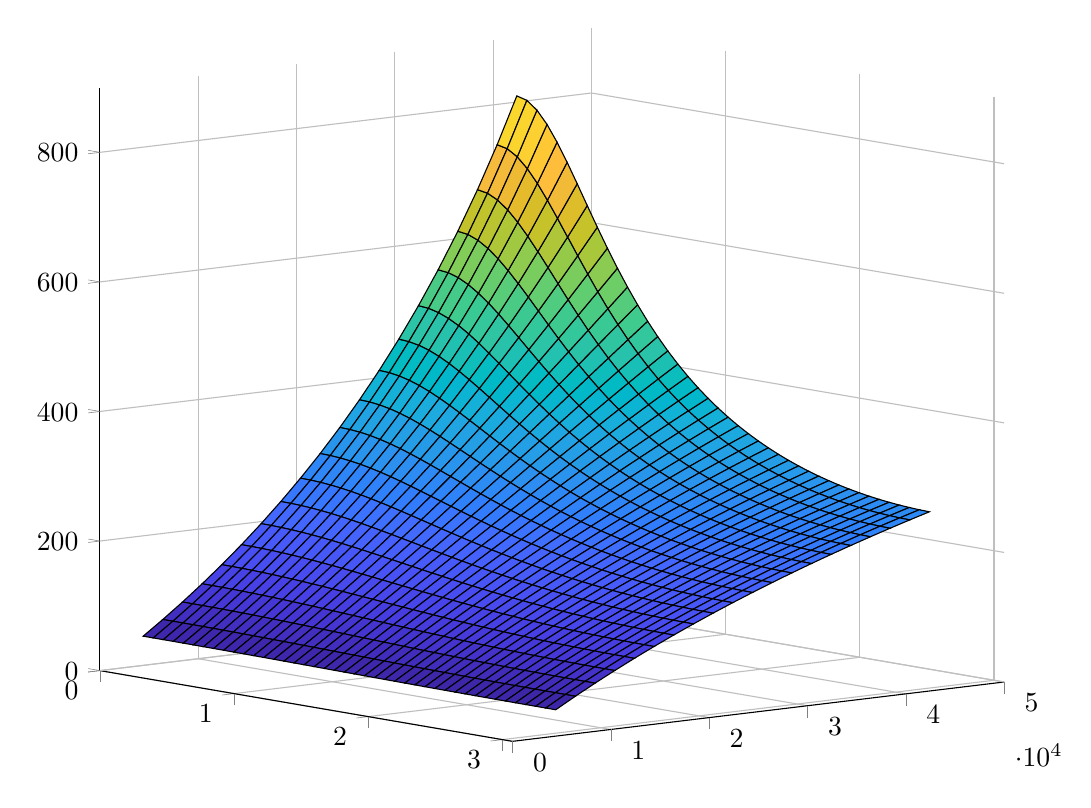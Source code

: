 % This file was created by matlab2tikz.
%
%The latest updates can be retrieved from
%  http://www.mathworks.com/matlabcentral/fileexchange/22022-matlab2tikz-matlab2tikz
%where you can also make suggestions and rate matlab2tikz.
%
\begin{tikzpicture}

\begin{axis}[%
width=4.521in,
height=3.566in,
at={(0.758in,0.481in)},
scale only axis,
xmin=0,
xmax=3.075,
tick align=outside,
ymin=0,
ymax=50000,
zmin=0,
zmax=900,
view={-310}{9},
axis background/.style={fill=white},
axis x line*=bottom,
axis y line*=left,
axis z line*=left,
xmajorgrids,
ymajorgrids,
zmajorgrids
]

\addplot3[%
surf,
shader=flat corner, draw=black, z buffer=sort, colormap={mymap}{[1pt] rgb(0pt)=(0.242,0.15,0.66); rgb(1pt)=(0.244,0.153,0.673); rgb(2pt)=(0.246,0.157,0.685); rgb(3pt)=(0.248,0.161,0.696); rgb(4pt)=(0.25,0.165,0.707); rgb(5pt)=(0.252,0.169,0.718); rgb(6pt)=(0.254,0.173,0.729); rgb(7pt)=(0.256,0.177,0.739); rgb(8pt)=(0.258,0.181,0.75); rgb(9pt)=(0.259,0.185,0.761); rgb(11pt)=(0.263,0.193,0.783); rgb(12pt)=(0.265,0.197,0.794); rgb(13pt)=(0.266,0.201,0.804); rgb(14pt)=(0.268,0.205,0.815); rgb(15pt)=(0.269,0.209,0.825); rgb(16pt)=(0.27,0.214,0.835); rgb(17pt)=(0.272,0.218,0.844); rgb(18pt)=(0.273,0.223,0.853); rgb(19pt)=(0.274,0.228,0.861); rgb(20pt)=(0.275,0.233,0.869); rgb(21pt)=(0.276,0.238,0.877); rgb(22pt)=(0.277,0.243,0.884); rgb(23pt)=(0.277,0.249,0.891); rgb(24pt)=(0.278,0.254,0.897); rgb(25pt)=(0.279,0.26,0.903); rgb(26pt)=(0.279,0.265,0.909); rgb(27pt)=(0.28,0.271,0.915); rgb(28pt)=(0.28,0.276,0.92); rgb(29pt)=(0.281,0.282,0.925); rgb(30pt)=(0.281,0.287,0.93); rgb(31pt)=(0.281,0.293,0.935); rgb(32pt)=(0.281,0.298,0.94); rgb(33pt)=(0.281,0.304,0.944); rgb(34pt)=(0.281,0.309,0.948); rgb(35pt)=(0.281,0.315,0.952); rgb(36pt)=(0.281,0.32,0.956); rgb(37pt)=(0.281,0.326,0.96); rgb(38pt)=(0.281,0.331,0.964); rgb(39pt)=(0.28,0.337,0.967); rgb(40pt)=(0.28,0.342,0.97); rgb(41pt)=(0.279,0.347,0.973); rgb(42pt)=(0.278,0.353,0.976); rgb(43pt)=(0.278,0.358,0.979); rgb(44pt)=(0.277,0.364,0.982); rgb(45pt)=(0.275,0.369,0.984); rgb(46pt)=(0.274,0.375,0.986); rgb(47pt)=(0.273,0.38,0.988); rgb(48pt)=(0.271,0.386,0.99); rgb(49pt)=(0.269,0.392,0.991); rgb(50pt)=(0.267,0.397,0.992); rgb(51pt)=(0.265,0.403,0.994); rgb(52pt)=(0.262,0.409,0.995); rgb(53pt)=(0.259,0.414,0.996); rgb(54pt)=(0.256,0.42,0.997); rgb(55pt)=(0.252,0.426,0.997); rgb(56pt)=(0.247,0.432,0.998); rgb(57pt)=(0.242,0.438,0.999); rgb(58pt)=(0.237,0.444,1.0); rgb(59pt)=(0.231,0.45,1.0); rgb(60pt)=(0.225,0.456,0.999); rgb(61pt)=(0.219,0.462,0.997); rgb(62pt)=(0.213,0.468,0.995); rgb(63pt)=(0.207,0.474,0.993); rgb(64pt)=(0.201,0.48,0.991); rgb(65pt)=(0.195,0.486,0.989); rgb(66pt)=(0.19,0.492,0.987); rgb(67pt)=(0.187,0.497,0.984); rgb(68pt)=(0.185,0.503,0.982); rgb(69pt)=(0.183,0.508,0.979); rgb(70pt)=(0.182,0.514,0.977); rgb(71pt)=(0.181,0.519,0.974); rgb(72pt)=(0.179,0.524,0.971); rgb(73pt)=(0.178,0.53,0.968); rgb(74pt)=(0.178,0.535,0.964); rgb(75pt)=(0.177,0.54,0.96); rgb(76pt)=(0.177,0.545,0.956); rgb(77pt)=(0.176,0.55,0.952); rgb(78pt)=(0.175,0.555,0.947); rgb(79pt)=(0.174,0.56,0.943); rgb(80pt)=(0.172,0.566,0.939); rgb(81pt)=(0.169,0.571,0.936); rgb(82pt)=(0.165,0.576,0.932); rgb(83pt)=(0.161,0.581,0.929); rgb(84pt)=(0.157,0.585,0.925); rgb(85pt)=(0.154,0.59,0.922); rgb(86pt)=(0.151,0.595,0.918); rgb(87pt)=(0.149,0.6,0.915); rgb(88pt)=(0.147,0.604,0.911); rgb(89pt)=(0.146,0.609,0.908); rgb(90pt)=(0.145,0.614,0.905); rgb(91pt)=(0.143,0.618,0.902); rgb(92pt)=(0.141,0.623,0.9); rgb(93pt)=(0.138,0.627,0.897); rgb(94pt)=(0.135,0.632,0.895); rgb(95pt)=(0.132,0.636,0.893); rgb(96pt)=(0.129,0.641,0.891); rgb(97pt)=(0.125,0.645,0.889); rgb(98pt)=(0.122,0.65,0.886); rgb(99pt)=(0.118,0.654,0.883); rgb(100pt)=(0.115,0.658,0.88); rgb(101pt)=(0.112,0.663,0.877); rgb(102pt)=(0.108,0.667,0.873); rgb(103pt)=(0.105,0.671,0.87); rgb(104pt)=(0.101,0.675,0.865); rgb(105pt)=(0.096,0.679,0.861); rgb(106pt)=(0.091,0.683,0.856); rgb(107pt)=(0.086,0.686,0.851); rgb(108pt)=(0.079,0.69,0.846); rgb(109pt)=(0.071,0.694,0.841); rgb(110pt)=(0.063,0.697,0.836); rgb(111pt)=(0.053,0.701,0.83); rgb(112pt)=(0.043,0.704,0.824); rgb(113pt)=(0.033,0.707,0.818); rgb(114pt)=(0.023,0.71,0.812); rgb(115pt)=(0.015,0.713,0.806); rgb(116pt)=(0.009,0.716,0.8); rgb(117pt)=(0.005,0.719,0.794); rgb(118pt)=(0.002,0.722,0.788); rgb(119pt)=(0.001,0.725,0.781); rgb(120pt)=(0.002,0.728,0.775); rgb(121pt)=(0.005,0.73,0.769); rgb(122pt)=(0.009,0.733,0.762); rgb(123pt)=(0.016,0.735,0.756); rgb(124pt)=(0.025,0.738,0.749); rgb(125pt)=(0.037,0.74,0.743); rgb(126pt)=(0.05,0.742,0.736); rgb(127pt)=(0.064,0.745,0.729); rgb(128pt)=(0.077,0.747,0.722); rgb(129pt)=(0.09,0.749,0.716); rgb(130pt)=(0.102,0.751,0.709); rgb(131pt)=(0.114,0.753,0.702); rgb(132pt)=(0.125,0.755,0.695); rgb(133pt)=(0.135,0.757,0.688); rgb(134pt)=(0.145,0.759,0.681); rgb(135pt)=(0.153,0.761,0.674); rgb(136pt)=(0.161,0.763,0.667); rgb(137pt)=(0.168,0.766,0.66); rgb(138pt)=(0.174,0.768,0.653); rgb(139pt)=(0.18,0.77,0.645); rgb(140pt)=(0.185,0.772,0.638); rgb(141pt)=(0.191,0.774,0.63); rgb(142pt)=(0.195,0.776,0.623); rgb(143pt)=(0.2,0.779,0.615); rgb(144pt)=(0.206,0.781,0.607); rgb(145pt)=(0.212,0.783,0.598); rgb(146pt)=(0.218,0.785,0.59); rgb(147pt)=(0.224,0.787,0.581); rgb(148pt)=(0.232,0.789,0.573); rgb(149pt)=(0.24,0.79,0.564); rgb(150pt)=(0.249,0.792,0.555); rgb(151pt)=(0.259,0.794,0.545); rgb(152pt)=(0.27,0.795,0.536); rgb(153pt)=(0.281,0.796,0.527); rgb(154pt)=(0.293,0.797,0.517); rgb(155pt)=(0.305,0.798,0.507); rgb(156pt)=(0.318,0.799,0.497); rgb(157pt)=(0.33,0.8,0.488); rgb(158pt)=(0.342,0.801,0.477); rgb(159pt)=(0.355,0.802,0.467); rgb(160pt)=(0.367,0.802,0.456); rgb(161pt)=(0.38,0.803,0.445); rgb(162pt)=(0.392,0.803,0.434); rgb(163pt)=(0.405,0.803,0.423); rgb(164pt)=(0.418,0.803,0.412); rgb(165pt)=(0.432,0.803,0.401); rgb(166pt)=(0.446,0.802,0.39); rgb(167pt)=(0.461,0.802,0.38); rgb(168pt)=(0.475,0.801,0.369); rgb(169pt)=(0.49,0.8,0.359); rgb(170pt)=(0.504,0.799,0.348); rgb(171pt)=(0.519,0.798,0.337); rgb(172pt)=(0.533,0.797,0.327); rgb(173pt)=(0.547,0.796,0.316); rgb(175pt)=(0.575,0.793,0.294); rgb(176pt)=(0.589,0.791,0.283); rgb(177pt)=(0.602,0.79,0.273); rgb(178pt)=(0.616,0.788,0.262); rgb(179pt)=(0.63,0.786,0.252); rgb(180pt)=(0.643,0.784,0.242); rgb(181pt)=(0.657,0.782,0.233); rgb(182pt)=(0.67,0.78,0.224); rgb(183pt)=(0.683,0.777,0.215); rgb(184pt)=(0.696,0.775,0.207); rgb(185pt)=(0.709,0.773,0.2); rgb(186pt)=(0.722,0.77,0.192); rgb(187pt)=(0.734,0.768,0.185); rgb(188pt)=(0.747,0.765,0.178); rgb(189pt)=(0.759,0.763,0.172); rgb(190pt)=(0.771,0.76,0.166); rgb(191pt)=(0.783,0.758,0.161); rgb(192pt)=(0.794,0.755,0.157); rgb(193pt)=(0.806,0.753,0.155); rgb(194pt)=(0.817,0.75,0.153); rgb(195pt)=(0.828,0.748,0.154); rgb(196pt)=(0.839,0.746,0.155); rgb(197pt)=(0.85,0.744,0.156); rgb(198pt)=(0.86,0.741,0.159); rgb(199pt)=(0.87,0.739,0.162); rgb(200pt)=(0.88,0.737,0.165); rgb(201pt)=(0.89,0.735,0.17); rgb(202pt)=(0.9,0.734,0.175); rgb(203pt)=(0.909,0.732,0.181); rgb(204pt)=(0.918,0.731,0.189); rgb(205pt)=(0.927,0.73,0.197); rgb(206pt)=(0.936,0.729,0.206); rgb(207pt)=(0.944,0.729,0.215); rgb(208pt)=(0.952,0.728,0.224); rgb(209pt)=(0.961,0.729,0.231); rgb(210pt)=(0.969,0.729,0.237); rgb(211pt)=(0.977,0.73,0.242); rgb(212pt)=(0.984,0.733,0.245); rgb(213pt)=(0.99,0.737,0.243); rgb(214pt)=(0.995,0.741,0.239); rgb(215pt)=(0.997,0.746,0.235); rgb(216pt)=(0.997,0.751,0.231); rgb(217pt)=(0.997,0.757,0.227); rgb(218pt)=(0.997,0.763,0.222); rgb(219pt)=(0.997,0.768,0.218); rgb(220pt)=(0.997,0.774,0.214); rgb(221pt)=(0.996,0.78,0.209); rgb(222pt)=(0.996,0.786,0.205); rgb(223pt)=(0.995,0.791,0.201); rgb(224pt)=(0.994,0.797,0.197); rgb(225pt)=(0.992,0.803,0.194); rgb(226pt)=(0.991,0.809,0.191); rgb(227pt)=(0.989,0.816,0.188); rgb(228pt)=(0.986,0.822,0.185); rgb(229pt)=(0.984,0.828,0.182); rgb(230pt)=(0.981,0.834,0.179); rgb(231pt)=(0.978,0.84,0.176); rgb(232pt)=(0.975,0.847,0.173); rgb(233pt)=(0.972,0.853,0.17); rgb(234pt)=(0.969,0.859,0.167); rgb(235pt)=(0.967,0.865,0.164); rgb(236pt)=(0.965,0.872,0.161); rgb(237pt)=(0.963,0.878,0.158); rgb(238pt)=(0.962,0.884,0.156); rgb(239pt)=(0.961,0.89,0.153); rgb(240pt)=(0.96,0.896,0.151); rgb(241pt)=(0.96,0.902,0.148); rgb(242pt)=(0.96,0.908,0.145); rgb(243pt)=(0.96,0.914,0.142); rgb(244pt)=(0.96,0.92,0.138); rgb(245pt)=(0.961,0.926,0.134); rgb(246pt)=(0.962,0.932,0.13); rgb(247pt)=(0.963,0.938,0.126); rgb(248pt)=(0.964,0.944,0.122); rgb(249pt)=(0.966,0.949,0.117); rgb(250pt)=(0.967,0.955,0.112); rgb(251pt)=(0.969,0.961,0.106); rgb(252pt)=(0.971,0.967,0.1); rgb(253pt)=(0.973,0.972,0.094); rgb(254pt)=(0.975,0.978,0.087); rgb(255pt)=(0.977,0.984,0.081)}, mesh/rows=42]
table[row sep=crcr, point meta=\thisrow{c}] {%
%
x	y	z	c\\
0	4400	45.073	45.073\\
0	6400	67.2	67.2\\
0	8400	90.462	90.462\\
0	10400	114.947	114.947\\
0	12400	140.757	140.757\\
0	14400	168	168\\
0	16400	196.8	196.8\\
0	18400	227.294	227.294\\
0	20400	259.636	259.636\\
0	22400	294	294\\
0	24400	330.581	330.581\\
0	26400	369.6	369.6\\
0	28400	411.31	411.31\\
0	30400	456	456\\
0	32400	504	504\\
0	34400	555.692	555.692\\
0	36400	611.52	611.52\\
0	38400	672	672\\
0	40400	737.739	737.739\\
0	42400	809.455	809.455\\
0.075	4400	45.066	45.066\\
0.075	6400	67.184	67.184\\
0.075	8400	90.431	90.431\\
0.075	10400	114.897	114.897\\
0.075	12400	140.679	140.679\\
0.075	14400	167.887	167.887\\
0.075	16400	196.64	196.64\\
0.075	18400	227.075	227.075\\
0.075	20400	259.342	259.342\\
0.075	22400	293.61	293.61\\
0.075	24400	330.072	330.072\\
0.075	26400	368.943	368.943\\
0.075	28400	410.47	410.47\\
0.075	30400	454.93	454.93\\
0.075	32400	502.645	502.645\\
0.075	34400	553.983	553.983\\
0.075	36400	609.369	609.369\\
0.075	38400	669.296	669.296\\
0.075	40400	734.342	734.342\\
0.075	42400	805.183	805.183\\
0.15	4400	45.045	45.045\\
0.15	6400	67.135	67.135\\
0.15	8400	90.341	90.341\\
0.15	10400	114.747	114.747\\
0.15	12400	140.449	140.449\\
0.15	14400	167.549	167.549\\
0.15	16400	196.164	196.164\\
0.15	18400	226.422	226.422\\
0.15	20400	258.465	258.465\\
0.15	22400	292.452	292.452\\
0.15	24400	328.563	328.563\\
0.15	26400	366.998	366.998\\
0.15	28400	407.982	407.982\\
0.15	30400	451.771	451.771\\
0.15	32400	498.653	498.653\\
0.15	34400	548.958	548.958\\
0.15	36400	603.061	603.061\\
0.15	38400	661.391	661.391\\
0.15	40400	724.442	724.442\\
0.15	42400	792.785	792.785\\
0.225	4400	45.009	45.009\\
0.225	6400	67.054	67.054\\
0.225	8400	90.191	90.191\\
0.225	10400	114.499	114.499\\
0.225	12400	140.068	140.068\\
0.225	14400	166.993	166.993\\
0.225	16400	195.381	195.381\\
0.225	18400	225.35	225.35\\
0.225	20400	257.028	257.028\\
0.225	22400	290.56	290.56\\
0.225	24400	326.103	326.103\\
0.225	26400	363.835	363.835\\
0.225	28400	403.951	403.951\\
0.225	30400	446.668	446.668\\
0.225	32400	492.23	492.23\\
0.225	34400	540.908	540.908\\
0.225	36400	593.006	593.006\\
0.225	38400	648.861	648.861\\
0.225	40400	708.854	708.854\\
0.225	42400	773.407	773.407\\
0.3	4400	44.96	44.96\\
0.3	6400	66.942	66.942\\
0.3	8400	89.983	89.983\\
0.3	10400	114.157	114.157\\
0.3	12400	139.543	139.543\\
0.3	14400	166.228	166.228\\
0.3	16400	194.306	194.306\\
0.3	18400	223.882	223.882\\
0.3	20400	255.068	255.068\\
0.3	22400	287.985	287.985\\
0.3	24400	322.769	322.769\\
0.3	26400	359.565	359.565\\
0.3	28400	398.532	398.532\\
0.3	30400	439.843	439.843\\
0.3	32400	483.687	483.687\\
0.3	34400	530.269	530.269\\
0.3	36400	579.81	579.81\\
0.3	38400	632.548	632.548\\
0.3	40400	688.738	688.738\\
0.3	42400	748.652	748.652\\
0.375	4400	44.897	44.897\\
0.375	6400	66.8	66.8\\
0.375	8400	89.721	89.721\\
0.375	10400	113.724	113.724\\
0.375	12400	138.881	138.881\\
0.375	14400	165.266	165.266\\
0.375	16400	192.961	192.961\\
0.375	18400	222.051	222.051\\
0.375	20400	252.63	252.63\\
0.375	22400	284.797	284.797\\
0.375	24400	318.659	318.659\\
0.375	26400	354.328	354.328\\
0.375	28400	391.924	391.924\\
0.375	30400	431.572	431.572\\
0.375	32400	473.406	473.406\\
0.375	34400	517.563	517.563\\
0.375	36400	564.185	564.185\\
0.375	38400	613.414	613.414\\
0.375	40400	665.395	665.395\\
0.375	42400	720.265	720.265\\
0.45	4400	44.822	44.822\\
0.45	6400	66.629	66.629\\
0.45	8400	89.406	89.406\\
0.45	10400	113.207	113.207\\
0.45	12400	138.093	138.093\\
0.45	14400	164.124	164.124\\
0.45	16400	191.368	191.368\\
0.45	18400	219.892	219.892\\
0.45	20400	249.77	249.77\\
0.45	22400	281.076	281.076\\
0.45	24400	313.887	313.887\\
0.45	26400	348.284	348.284\\
0.45	28400	384.347	384.347\\
0.45	30400	422.157	422.157\\
0.45	32400	461.795	461.795\\
0.45	34400	503.337	503.337\\
0.45	36400	546.857	546.857\\
0.45	38400	592.418	592.418\\
0.45	40400	640.075	640.075\\
0.45	42400	689.865	689.865\\
0.525	4400	44.734	44.734\\
0.525	6400	66.431	66.431\\
0.525	8400	89.042	89.042\\
0.525	10400	112.612	112.612\\
0.525	12400	137.188	137.188\\
0.525	14400	162.82	162.82\\
0.525	16400	189.556	189.556\\
0.525	18400	217.449	217.449\\
0.525	20400	246.548	246.548\\
0.525	22400	276.907	276.907\\
0.525	24400	308.574	308.574\\
0.525	26400	341.599	341.599\\
0.525	28400	376.027	376.027\\
0.525	30400	411.899	411.899\\
0.525	32400	449.252	449.252\\
0.525	34400	488.114	488.114\\
0.525	36400	528.501	528.501\\
0.525	38400	570.421	570.421\\
0.525	40400	613.862	613.862\\
0.525	42400	658.795	658.795\\
0.6	4400	44.635	44.635\\
0.6	6400	66.208	66.208\\
0.6	8400	88.634	88.634\\
0.6	10400	111.946	111.946\\
0.6	12400	136.18	136.18\\
0.6	14400	161.372	161.372\\
0.6	16400	187.555	187.555\\
0.6	18400	214.763	214.763\\
0.6	20400	243.028	243.028\\
0.6	22400	272.379	272.379\\
0.6	24400	302.842	302.842\\
0.6	26400	334.437	334.437\\
0.6	28400	367.182	367.182\\
0.6	30400	401.085	401.085\\
0.6	32400	436.146	436.146\\
0.6	34400	472.357	472.357\\
0.6	36400	509.697	509.697\\
0.6	38400	548.132	548.132\\
0.6	40400	587.611	587.611\\
0.6	42400	628.067	628.067\\
0.675	4400	44.525	44.525\\
0.675	6400	65.962	65.962\\
0.675	8400	88.184	88.184\\
0.675	10400	111.216	111.216\\
0.675	12400	135.081	135.081\\
0.675	14400	159.8	159.8\\
0.675	16400	185.394	185.394\\
0.675	18400	211.88	211.88\\
0.675	20400	239.272	239.272\\
0.675	22400	267.579	267.579\\
0.675	24400	296.806	296.806\\
0.675	26400	326.953	326.953\\
0.675	28400	358.012	358.012\\
0.675	30400	389.966	389.966\\
0.675	32400	422.792	422.792\\
0.675	34400	456.455	456.455\\
0.675	36400	490.91	490.91\\
0.675	38400	526.099	526.099\\
0.675	40400	561.951	561.951\\
0.675	42400	598.381	598.381\\
0.75	4400	44.405	44.405\\
0.75	6400	65.694	65.694\\
0.75	8400	87.698	87.698\\
0.75	10400	110.43	110.43\\
0.75	12400	133.903	133.903\\
0.75	14400	158.126	158.126\\
0.75	16400	183.105	183.105\\
0.75	18400	208.844	208.844\\
0.75	20400	235.34	235.34\\
0.75	22400	262.589	262.589\\
0.75	24400	290.576	290.576\\
0.75	26400	319.285	319.285\\
0.75	28400	348.691	348.691\\
0.75	30400	378.759	378.759\\
0.75	32400	409.451	409.451\\
0.75	34400	440.715	440.715\\
0.75	36400	472.493	472.493\\
0.75	38400	504.716	504.716\\
0.75	40400	537.307	537.307\\
0.75	42400	570.178	570.178\\
0.825	4400	44.276	44.276\\
0.825	6400	65.408	65.408\\
0.825	8400	87.18	87.18\\
0.825	10400	109.597	109.597\\
0.825	12400	132.661	132.661\\
0.825	14400	156.369	156.369\\
0.825	16400	180.717	180.717\\
0.825	18400	205.696	205.696\\
0.825	20400	231.291	231.291\\
0.825	22400	257.483	257.483\\
0.825	24400	284.247	284.247\\
0.825	26400	311.554	311.554\\
0.825	28400	339.366	339.366\\
0.825	30400	367.64	367.64\\
0.825	32400	396.326	396.326\\
0.825	34400	425.366	425.366\\
0.825	36400	454.697	454.697\\
0.825	38400	484.249	484.249\\
0.825	40400	513.944	513.944\\
0.825	42400	543.7	543.7\\
0.9	4400	44.139	44.139\\
0.9	6400	65.105	65.105\\
0.9	8400	86.635	86.635\\
0.9	10400	108.725	108.725\\
0.9	12400	131.367	131.367\\
0.9	14400	154.55	154.55\\
0.9	16400	178.259	178.259\\
0.9	18400	202.475	202.475\\
0.9	20400	227.174	227.174\\
0.9	22400	252.328	252.328\\
0.9	24400	277.903	277.903\\
0.9	26400	303.861	303.861\\
0.9	28400	330.159	330.159\\
0.9	30400	356.747	356.747\\
0.9	32400	383.571	383.571\\
0.9	34400	410.574	410.574\\
0.9	36400	437.692	437.692\\
0.9	38400	464.858	464.858\\
0.9	40400	492.003	492.003\\
0.9	42400	519.051	519.051\\
0.975	4400	43.995	43.995\\
0.975	6400	64.788	64.788\\
0.975	8400	86.068	86.068\\
0.975	10400	107.822	107.822\\
0.975	12400	130.035	130.035\\
0.975	14400	152.687	152.687\\
0.975	16400	175.756	175.756\\
0.975	18400	199.216	199.216\\
0.975	20400	223.036	223.036\\
0.975	22400	247.181	247.181\\
0.975	24400	271.613	271.613\\
0.975	26400	296.289	296.289\\
0.975	28400	321.161	321.161\\
0.975	30400	346.182	346.182\\
0.975	32400	371.296	371.296\\
0.975	34400	396.448	396.448\\
0.975	36400	421.579	421.579\\
0.975	38400	446.629	446.629\\
0.975	40400	471.536	471.536\\
0.975	42400	496.239	496.239\\
1.05	4400	43.845	43.845\\
1.05	6400	64.46	64.46\\
1.05	8400	85.483	85.483\\
1.05	10400	106.895	106.895\\
1.05	12400	128.675	128.675\\
1.05	14400	150.798	150.798\\
1.05	16400	173.234	173.234\\
1.05	18400	195.952	195.952\\
1.05	20400	218.918	218.918\\
1.05	22400	242.093	242.093\\
1.05	24400	265.435	265.435\\
1.05	26400	288.902	288.902\\
1.05	28400	312.446	312.446\\
1.05	30400	336.02	336.02\\
1.05	32400	359.572	359.572\\
1.05	34400	383.053	383.053\\
1.05	36400	406.409	406.409\\
1.05	38400	429.589	429.589\\
1.05	40400	452.54	452.54\\
1.05	42400	475.211	475.211\\
1.125	4400	43.69	43.69\\
1.125	6400	64.122	64.122\\
1.125	8400	84.885	84.885\\
1.125	10400	105.953	105.953\\
1.125	12400	127.301	127.301\\
1.125	14400	148.898	148.898\\
1.125	16400	170.713	170.713\\
1.125	18400	192.71	192.71\\
1.125	20400	214.853	214.853\\
1.125	22400	237.102	237.102\\
1.125	24400	259.415	259.415\\
1.125	26400	281.751	281.751\\
1.125	28400	304.064	304.064\\
1.125	30400	326.311	326.311\\
1.125	32400	348.446	348.446\\
1.125	34400	370.423	370.423\\
1.125	36400	392.198	392.198\\
1.125	38400	413.728	413.728\\
1.125	40400	434.969	434.969\\
1.125	42400	455.881	455.881\\
1.2	4400	43.531	43.531\\
1.2	6400	63.778	63.778\\
1.2	8400	84.278	84.278\\
1.2	10400	105.002	105.002\\
1.2	12400	125.922	125.922\\
1.2	14400	147.003	147.003\\
1.2	16400	168.212	168.212\\
1.2	18400	189.514	189.514\\
1.2	20400	210.869	210.869\\
1.2	22400	232.241	232.241\\
1.2	24400	253.588	253.588\\
1.2	26400	274.872	274.872\\
1.2	28400	296.051	296.051\\
1.2	30400	317.086	317.086\\
1.2	32400	337.938	337.938\\
1.2	34400	358.567	358.567\\
1.2	36400	378.936	378.936\\
1.2	38400	399.011	399.011\\
1.2	40400	418.757	418.757\\
1.2	42400	438.143	438.143\\
1.275	4400	43.369	43.369\\
1.275	6400	63.429	63.429\\
1.275	8400	83.666	83.666\\
1.275	10400	104.05	104.05\\
1.275	12400	124.547	124.547\\
1.275	14400	145.126	145.126\\
1.275	16400	165.75	165.75\\
1.275	18400	186.384	186.384\\
1.275	20400	206.991	206.991\\
1.275	22400	227.536	227.536\\
1.275	24400	247.981	247.981\\
1.275	26400	268.291	268.291\\
1.275	28400	288.429	288.429\\
1.275	30400	308.361	308.361\\
1.275	32400	328.054	328.054\\
1.275	34400	347.476	347.476\\
1.275	36400	366.597	366.597\\
1.275	38400	385.388	385.388\\
1.275	40400	403.825	403.825\\
1.275	42400	421.884	421.884\\
1.35	4400	43.206	43.206\\
1.35	6400	63.078	63.078\\
1.35	8400	83.054	83.054\\
1.35	10400	103.101	103.101\\
1.35	12400	123.187	123.187\\
1.35	14400	143.277	143.277\\
1.35	16400	163.338	163.338\\
1.35	18400	183.336	183.336\\
1.35	20400	203.237	203.237\\
1.35	22400	223.007	223.007\\
1.35	24400	242.613	242.613\\
1.35	26400	262.024	262.024\\
1.35	28400	281.209	281.209\\
1.35	30400	300.14	300.14\\
1.35	32400	318.789	318.789\\
1.35	34400	337.131	337.131\\
1.35	36400	355.142	355.142\\
1.35	38400	372.801	372.801\\
1.35	40400	390.089	390.089\\
1.35	42400	406.99	406.99\\
1.425	4400	43.041	43.041\\
1.425	6400	62.727	62.727\\
1.425	8400	82.445	82.445\\
1.425	10400	102.163	102.163\\
1.425	12400	121.848	121.848\\
1.425	14400	141.468	141.468\\
1.425	16400	160.991	160.991\\
1.425	18400	180.386	180.386\\
1.425	20400	199.621	199.621\\
1.425	22400	218.667	218.667\\
1.425	24400	237.496	237.496\\
1.425	26400	256.081	256.081\\
1.425	28400	274.396	274.396\\
1.425	30400	292.419	292.419\\
1.425	32400	310.128	310.128\\
1.425	34400	327.504	327.504\\
1.425	36400	344.528	344.528\\
1.425	38400	361.186	361.186\\
1.425	40400	377.465	377.465\\
1.425	42400	393.354	393.354\\
1.5	4400	42.877	42.877\\
1.5	6400	62.378	62.378\\
1.5	8400	81.843	81.843\\
1.5	10400	101.24	101.24\\
1.5	12400	120.538	120.538\\
1.5	14400	139.707	139.707\\
1.5	16400	158.718	158.718\\
1.5	18400	177.543	177.543\\
1.5	20400	196.154	196.154\\
1.5	22400	214.527	214.527\\
1.5	24400	232.638	232.638\\
1.5	26400	250.465	250.465\\
1.5	28400	267.988	267.988\\
1.5	30400	285.189	285.189\\
1.5	32400	302.052	302.052\\
1.5	34400	318.563	318.563\\
1.5	36400	334.709	334.709\\
1.5	38400	350.482	350.482\\
1.5	40400	365.871	365.871\\
1.5	42400	380.872	380.872\\
1.575	4400	42.713	42.713\\
1.575	6400	62.033	62.033\\
1.575	8400	81.251	81.251\\
1.575	10400	100.336	100.336\\
1.575	12400	119.262	119.262\\
1.575	14400	138.001	138.001\\
1.575	16400	156.527	156.527\\
1.575	18400	174.816	174.816\\
1.575	20400	192.845	192.845\\
1.575	22400	210.593	210.593\\
1.575	24400	228.043	228.043\\
1.575	26400	245.176	245.176\\
1.575	28400	261.978	261.978\\
1.575	30400	278.435	278.435\\
1.575	32400	294.537	294.537\\
1.575	34400	310.274	310.274\\
1.575	36400	325.639	325.639\\
1.575	38400	340.625	340.625\\
1.575	40400	355.23	355.23\\
1.575	42400	369.449	369.449\\
1.65	4400	42.552	42.552\\
1.65	6400	61.694	61.694\\
1.65	8400	80.671	80.671\\
1.65	10400	99.457	99.457\\
1.65	12400	118.027	118.027\\
1.65	14400	136.357	136.357\\
1.65	16400	154.425	154.425\\
1.65	18400	172.211	172.211\\
1.65	20400	189.698	189.698\\
1.65	22400	206.869	206.869\\
1.65	24400	223.711	223.711\\
1.65	26400	240.21	240.21\\
1.65	28400	256.356	256.356\\
1.65	30400	272.141	272.141\\
1.65	32400	287.558	287.558\\
1.65	34400	302.603	302.603\\
1.65	36400	317.27	317.27\\
1.65	38400	331.559	331.559\\
1.65	40400	345.469	345.469\\
1.65	42400	359.0	359.0\\
1.725	4400	42.393	42.393\\
1.725	6400	61.362	61.362\\
1.725	8400	80.107	80.107\\
1.725	10400	98.606	98.606\\
1.725	12400	116.836	116.836\\
1.725	14400	134.779	134.779\\
1.725	16400	152.417	152.417\\
1.725	18400	169.735	169.735\\
1.725	20400	186.719	186.719\\
1.725	22400	203.357	203.357\\
1.725	24400	219.64	219.64\\
1.725	26400	235.561	235.561\\
1.725	28400	251.112	251.112\\
1.725	30400	266.29	266.29\\
1.725	32400	281.091	281.091\\
1.725	34400	295.514	295.514\\
1.725	36400	309.56	309.56\\
1.725	38400	323.228	323.228\\
1.725	40400	336.522	336.522\\
1.725	42400	349.444	349.444\\
1.8	4400	42.238	42.238\\
1.8	6400	61.039	61.039\\
1.8	8400	79.561	79.561\\
1.8	10400	97.785	97.785\\
1.8	12400	115.694	115.694\\
1.8	14400	133.272	133.272\\
1.8	16400	150.508	150.508\\
1.8	18400	167.389	167.389\\
1.8	20400	183.907	183.907\\
1.8	22400	200.055	200.055\\
1.8	24400	215.828	215.828\\
1.8	26400	231.221	231.221\\
1.8	28400	246.232	246.232\\
1.8	30400	260.862	260.862\\
1.8	32400	275.109	275.109\\
1.8	34400	288.976	288.976\\
1.8	36400	302.466	302.466\\
1.8	38400	315.582	315.582\\
1.8	40400	328.329	328.329\\
1.8	42400	340.712	340.712\\
1.875	4400	42.087	42.087\\
1.875	6400	60.727	60.727\\
1.875	8400	79.035	79.035\\
1.875	10400	96.998	96.998\\
1.875	12400	114.603	114.603\\
1.875	14400	131.84	131.84\\
1.875	16400	148.699	148.699\\
1.875	18400	165.176	165.176\\
1.875	20400	181.265	181.265\\
1.875	22400	196.963	196.963\\
1.875	24400	212.268	212.268\\
1.875	26400	227.182	227.182\\
1.875	28400	241.705	241.705\\
1.875	30400	255.839	255.839\\
1.875	32400	269.588	269.588\\
1.875	34400	282.956	282.956\\
1.875	36400	295.95	295.95\\
1.875	38400	308.573	308.573\\
1.875	40400	320.834	320.834\\
1.875	42400	332.739	332.739\\
1.95	4400	41.941	41.941\\
1.95	6400	60.426	60.426\\
1.95	8400	78.532	78.532\\
1.95	10400	96.248	96.248\\
1.95	12400	113.567	113.567\\
1.95	14400	130.484	130.484\\
1.95	16400	146.995	146.995\\
1.95	18400	163.097	163.097\\
1.95	20400	178.791	178.791\\
1.95	22400	194.076	194.076\\
1.95	24400	208.957	208.957\\
1.95	26400	223.435	223.435\\
1.95	28400	237.515	237.515\\
1.95	30400	251.203	251.203\\
1.95	32400	264.504	264.504\\
1.95	34400	277.426	277.426\\
1.95	36400	289.975	289.975\\
1.95	38400	302.16	302.16\\
1.95	40400	313.988	313.988\\
1.95	42400	325.468	325.468\\
2.025	4400	41.801	41.801\\
2.025	6400	60.139	60.139\\
2.025	8400	78.052	78.052\\
2.025	10400	95.536	95.536\\
2.025	12400	112.588	112.588\\
2.025	14400	129.208	129.208\\
2.025	16400	145.395	145.395\\
2.025	18400	161.153	161.153\\
2.025	20400	176.484	176.484\\
2.025	22400	191.393	191.393\\
2.025	24400	205.886	205.886\\
2.025	26400	219.97	219.97\\
2.025	28400	233.65	233.65\\
2.025	30400	246.936	246.936\\
2.025	32400	259.835	259.835\\
2.025	34400	272.357	272.357\\
2.025	36400	284.51	284.51\\
2.025	38400	296.303	296.303\\
2.025	40400	307.746	307.746\\
2.025	42400	318.849	318.849\\
2.1	4400	41.667	41.667\\
2.1	6400	59.866	59.866\\
2.1	8400	77.598	77.598\\
2.1	10400	94.865	94.865\\
2.1	12400	111.668	111.668\\
2.1	14400	128.012	128.012\\
2.1	16400	143.902	143.902\\
2.1	18400	159.343	159.343\\
2.1	20400	174.343	174.343\\
2.1	22400	188.909	188.909\\
2.1	24400	203.051	203.051\\
2.1	26400	216.777	216.777\\
2.1	28400	230.098	230.098\\
2.1	30400	243.022	243.022\\
2.1	32400	255.561	255.561\\
2.1	34400	267.724	267.724\\
2.1	36400	279.523	279.523\\
2.1	38400	290.968	290.968\\
2.1	40400	302.068	302.068\\
2.1	42400	312.836	312.836\\
2.175	4400	41.541	41.541\\
2.175	6400	59.608	59.608\\
2.175	8400	77.171	77.171\\
2.175	10400	94.235	94.235\\
2.175	12400	110.808	110.808\\
2.175	14400	126.899	126.899\\
2.175	16400	142.515	142.515\\
2.175	18400	157.666	157.666\\
2.175	20400	172.365	172.365\\
2.175	22400	186.62	186.62\\
2.175	24400	200.444	200.444\\
2.175	26400	213.849	213.849\\
2.175	28400	226.845	226.845\\
2.175	30400	239.446	239.446\\
2.175	32400	251.662	251.662\\
2.175	34400	263.505	263.505\\
2.175	36400	274.988	274.988\\
2.175	38400	286.122	286.122\\
2.175	40400	296.918	296.918\\
2.175	42400	307.388	307.388\\
2.25	4400	41.421	41.421\\
2.25	6400	59.366	59.366\\
2.25	8400	76.771	76.771\\
2.25	10400	93.649	93.649\\
2.25	12400	110.01	110.01\\
2.25	14400	125.867	125.867\\
2.25	16400	141.234	141.234\\
2.25	18400	156.123	156.123\\
2.25	20400	170.548	170.548\\
2.25	22400	184.522	184.522\\
2.25	24400	198.06	198.06\\
2.25	26400	211.175	211.175\\
2.25	28400	223.881	223.881\\
2.25	30400	236.192	236.192\\
2.25	32400	248.12	248.12\\
2.25	34400	259.678	259.678\\
2.25	36400	270.88	270.88\\
2.25	38400	281.738	281.738\\
2.25	40400	292.264	292.264\\
2.25	42400	302.47	302.47\\
2.325	4400	41.31	41.31\\
2.325	6400	59.141	59.141\\
2.325	8400	76.401	76.401\\
2.325	10400	93.107	93.107\\
2.325	12400	109.274	109.274\\
2.325	14400	124.92	124.92\\
2.325	16400	140.06	140.06\\
2.325	18400	154.71	154.71\\
2.325	20400	168.889	168.889\\
2.325	22400	182.61	182.61\\
2.325	24400	195.892	195.892\\
2.325	26400	208.748	208.748\\
2.325	28400	221.195	221.195\\
2.325	30400	233.247	233.247\\
2.325	32400	244.919	244.919\\
2.325	34400	256.225	256.225\\
2.325	36400	267.178	267.178\\
2.325	38400	277.791	277.791\\
2.325	40400	288.078	288.078\\
2.325	42400	298.051	298.051\\
2.4	4400	41.207	41.207\\
2.4	6400	58.933	58.933\\
2.4	8400	76.061	76.061\\
2.4	10400	92.61	92.61\\
2.4	12400	108.602	108.602\\
2.4	14400	124.055	124.055\\
2.4	16400	138.991	138.991\\
2.4	18400	153.428	153.428\\
2.4	20400	167.386	167.386\\
2.4	22400	180.882	180.882\\
2.4	24400	193.934	193.934\\
2.4	26400	206.56	206.56\\
2.4	28400	218.777	218.777\\
2.4	30400	230.6	230.6\\
2.4	32400	242.045	242.045\\
2.4	34400	253.127	253.127\\
2.4	36400	263.86	263.86\\
2.4	38400	274.258	274.258\\
2.4	40400	284.335	284.335\\
2.4	42400	294.102	294.102\\
2.475	4400	41.113	41.113\\
2.475	6400	58.744	58.744\\
2.475	8400	75.751	75.751\\
2.475	10400	92.16	92.16\\
2.475	12400	107.993	107.993\\
2.475	14400	123.275	123.275\\
2.475	16400	138.028	138.028\\
2.475	18400	152.275	152.275\\
2.475	20400	166.036	166.036\\
2.475	22400	179.331	179.331\\
2.475	24400	192.181	192.181\\
2.475	26400	204.604	204.604\\
2.475	28400	216.618	216.618\\
2.475	30400	228.239	228.239\\
2.475	32400	239.485	239.485\\
2.475	34400	250.37	250.37\\
2.475	36400	260.911	260.911\\
2.475	38400	271.12	271.12\\
2.475	40400	281.012	281.012\\
2.475	42400	290.6	290.6\\
2.55	4400	41.028	41.028\\
2.55	6400	58.574	58.574\\
2.55	8400	75.473	75.473\\
2.55	10400	91.756	91.756\\
2.55	12400	107.448	107.448\\
2.55	14400	122.578	122.578\\
2.55	16400	137.17	137.17\\
2.55	18400	151.248	151.248\\
2.55	20400	164.837	164.837\\
2.55	22400	177.956	177.956\\
2.55	24400	190.629	190.629\\
2.55	26400	202.874	202.874\\
2.55	28400	214.71	214.71\\
2.55	30400	226.155	226.155\\
2.55	32400	237.227	237.227\\
2.55	34400	247.941	247.941\\
2.55	36400	258.314	258.314\\
2.55	38400	268.359	268.359\\
2.55	40400	278.091	278.091\\
2.55	42400	287.522	287.522\\
2.625	4400	40.952	40.952\\
2.625	6400	58.423	58.423\\
2.625	8400	75.227	75.227\\
2.625	10400	91.399	91.399\\
2.625	12400	106.968	106.968\\
2.625	14400	121.965	121.965\\
2.625	16400	136.416	136.416\\
2.625	18400	150.348	150.348\\
2.625	20400	163.786	163.786\\
2.625	22400	176.753	176.753\\
2.625	24400	189.272	189.272\\
2.625	26400	201.363	201.363\\
2.625	28400	213.045	213.045\\
2.625	30400	224.339	224.339\\
2.625	32400	235.261	235.261\\
2.625	34400	245.828	245.828\\
2.625	36400	256.056	256.056\\
2.625	38400	265.96	265.96\\
2.625	40400	275.554	275.554\\
2.625	42400	284.852	284.852\\
2.7	4400	40.886	40.886\\
2.7	6400	58.291	58.291\\
2.7	8400	75.014	75.014\\
2.7	10400	91.09	91.09\\
2.7	12400	106.553	106.553\\
2.7	14400	121.435	121.435\\
2.7	16400	135.765	135.765\\
2.7	18400	149.572	149.572\\
2.7	20400	162.882	162.882\\
2.7	22400	175.719	175.719\\
2.7	24400	188.107	188.107\\
2.7	26400	200.066	200.066\\
2.7	28400	211.619	211.619\\
2.7	30400	222.783	222.783\\
2.7	32400	233.578	233.578\\
2.7	34400	244.021	244.021\\
2.7	36400	254.126	254.126\\
2.7	38400	263.911	263.911\\
2.7	40400	273.388	273.388\\
2.7	42400	282.572	282.572\\
2.775	4400	40.83	40.83\\
2.775	6400	58.18	58.18\\
2.775	8400	74.833	74.833\\
2.775	10400	90.829	90.829\\
2.775	12400	106.202	106.202\\
2.775	14400	120.988	120.988\\
2.775	16400	135.218	135.218\\
2.775	18400	148.92	148.92\\
2.775	20400	162.123	162.123\\
2.775	22400	174.851	174.851\\
2.775	24400	187.129	187.129\\
2.775	26400	198.98	198.98\\
2.775	28400	210.424	210.424\\
2.775	30400	221.482	221.482\\
2.775	32400	232.171	232.171\\
2.775	34400	242.51	242.51\\
2.775	36400	252.514	252.514\\
2.775	38400	262.199	262.199\\
2.775	40400	271.58	271.58\\
2.775	42400	280.671	280.671\\
2.85	4400	40.784	40.784\\
2.85	6400	58.089	58.089\\
2.85	8400	74.685	74.685\\
2.85	10400	90.615	90.615\\
2.85	12400	105.917	105.917\\
2.85	14400	120.625	120.625\\
2.85	16400	134.773	134.773\\
2.85	18400	148.39	148.39\\
2.85	20400	161.506	161.506\\
2.85	22400	174.147	174.147\\
2.85	24400	186.338	186.338\\
2.85	26400	198.101	198.101\\
2.85	28400	209.458	209.458\\
2.85	30400	220.429	220.429\\
2.85	32400	231.033	231.033\\
2.85	34400	241.289	241.289\\
2.85	36400	251.212	251.212\\
2.85	38400	260.817	260.817\\
2.85	40400	270.121	270.121\\
2.85	42400	279.136	279.136\\
2.925	4400	40.749	40.749\\
2.925	6400	58.018	58.018\\
2.925	8400	74.571	74.571\\
2.925	10400	90.451	90.451\\
2.925	12400	105.696	105.696\\
2.925	14400	120.345	120.345\\
2.925	16400	134.43	134.43\\
2.925	18400	147.982	147.982\\
2.925	20400	161.032	161.032\\
2.925	22400	173.606	173.606\\
2.925	24400	185.729	185.729\\
2.925	26400	197.424	197.424\\
2.925	28400	208.715	208.715\\
2.925	30400	219.62	219.62\\
2.925	32400	230.16	230.16\\
2.925	34400	240.352	240.352\\
2.925	36400	250.212	250.212\\
2.925	38400	259.758	259.758\\
2.925	40400	269.002	269.002\\
2.925	42400	277.96	277.96\\
3	4400	40.724	40.724\\
3	6400	57.968	57.968\\
3	8400	74.491	74.491\\
3	10400	90.335	90.335\\
3	12400	105.541	105.541\\
3	14400	120.147	120.147\\
3	16400	134.188	134.188\\
3	18400	147.695	147.695\\
3	20400	160.698	160.698\\
3	22400	173.225	173.225\\
3	24400	185.301	185.301\\
3	26400	196.949	196.949\\
3	28400	208.193	208.193\\
3	30400	219.053	219.053\\
3	32400	229.547	229.547\\
3	34400	239.694	239.694\\
3	36400	249.512	249.512\\
3	38400	259.014	259.014\\
3	40400	268.217	268.217\\
3	42400	277.135	277.135\\
3.075	4400	40.709	40.709\\
3.075	6400	57.939	57.939\\
3.075	8400	74.444	74.444\\
3.075	10400	90.267	90.267\\
3.075	12400	105.451	105.451\\
3.075	14400	120.033	120.033\\
3.075	16400	134.048	134.048\\
3.075	18400	147.528	147.528\\
3.075	20400	160.504	160.504\\
3.075	22400	173.004	173.004\\
3.075	24400	185.052	185.052\\
3.075	26400	196.674	196.674\\
3.075	28400	207.891	207.891\\
3.075	30400	218.723	218.723\\
3.075	32400	229.192	229.192\\
3.075	34400	239.313	239.313\\
3.075	36400	249.105	249.105\\
3.075	38400	258.584	258.584\\
3.075	40400	267.763	267.763\\
3.075	42400	276.657	276.657\\
};
\end{axis}
\end{tikzpicture}%